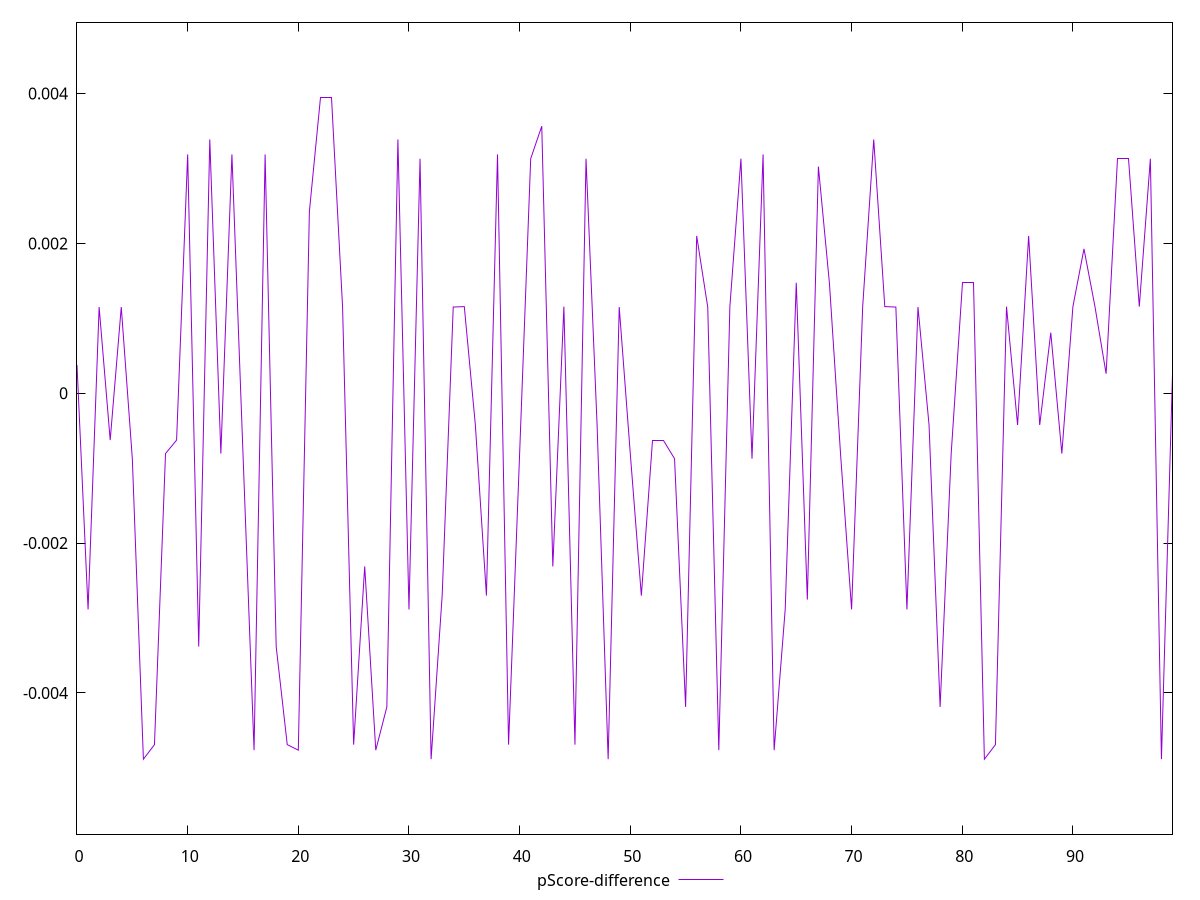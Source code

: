 reset

$pScoreDifference <<EOF
0 0.000377818396981755
1 -0.002884998504946057
2 0.0011505099701654697
3 -0.0006251390576337834
4 0.0011505099701654697
5 -0.0008735938469903171
6 -0.004883752116671913
7 -0.004689471733857031
8 -0.0008045950432371551
9 -0.0006251390576321181
10 0.0031873605519850967
11 -0.0033810011804241147
12 0.0033866443527755252
13 -0.0008045950432389315
14 0.0031873605519868176
15 -0.0008045950432353788
16 -0.004762995021792837
17 0.0031873605519868176
18 -0.0033810011804241147
19 -0.004689471733857031
20 -0.004762995021792837
21 0.00242498024234869
22 0.003950710999721663
23 0.003950710999721663
24 0.0011505099701654697
25 -0.004689471733857031
26 -0.0023114049242128343
27 -0.004762995021792837
28 -0.004186393560176693
29 0.0033866443527755252
30 -0.002884998504946057
31 0.003130096715253161
32 -0.004883752116671913
33 -0.0027005102157403593
34 0.0011505099701654697
35 0.0011564989162072825
36 -0.0004242705074622988
37 -0.0027005102157403593
38 0.0031873605519868176
39 -0.004689471733857031
40 -0.0008045950432371551
41 0.003130096715253161
42 0.0035644432717110153
43 -0.0023114049242128343
44 0.0011564989162072825
45 -0.004689471733857031
46 0.003130096715255104
47 -0.0004242705074622988
48 -0.004883752116670137
49 0.0011505099701654697
50 -0.0008045950432371551
51 -0.0027005102157403593
52 -0.0006251390576321181
53 -0.0006251390576321181
54 -0.0008735938469903171
55 -0.004186393560176693
56 0.002099855856947608
57 0.0011505099701654697
58 -0.004762995021792837
59 0.0011564989162072825
60 0.003130096715253161
61 -0.0008735938469903171
62 0.0031873605519868176
63 -0.004762995021792837
64 -0.002884998504946057
65 0.001475061946892231
66 -0.0027532351303925506
67 0.0030243129688355963
68 0.001463163842290005
69 -0.0008045950432371551
70 -0.002884998504946057
71 0.0011505099701654697
72 0.0033866443527755252
73 0.0011564989162072825
74 0.0011505099701654697
75 -0.002884998504946057
76 0.0011505099701654697
77 -0.0004242705074622988
78 -0.004186393560176693
79 -0.0008045950432371551
80 0.001475061946892231
81 0.001475061946892231
82 -0.004883752116671913
83 -0.004689471733857031
84 0.0011564989162072825
85 -0.0004242705074622988
86 0.002099855856947608
87 -0.0004242705074622988
88 0.0008091140684231002
89 -0.0008045950432371551
90 0.0011564989162072825
91 0.0019266564395803432
92 0.0011505099701654697
93 0.0002609878135675925
94 0.003130096715253161
95 0.003130096715253161
96 0.0011564989162072825
97 0.003130096715253161
98 -0.004883752116671913
99 0.0002609878135675925
EOF

set key outside below
set xrange [0:99]
set yrange [-0.005883752116671913:0.004950710999721663]
set trange [-0.005883752116671913:0.004950710999721663]
set terminal svg size 640, 500 enhanced background rgb 'white'
set output "reports/report_00030_2021-02-24T20-42-31.540Z/max-potential-fid/samples/astro/pScore-difference/values.svg"

plot $pScoreDifference title "pScore-difference" with line

reset
